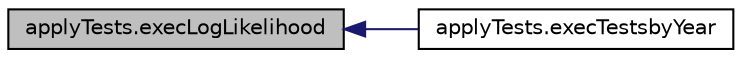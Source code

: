 digraph "applyTests.execLogLikelihood"
{
  edge [fontname="Helvetica",fontsize="10",labelfontname="Helvetica",labelfontsize="10"];
  node [fontname="Helvetica",fontsize="10",shape=record];
  rankdir="LR";
  Node13 [label="applyTests.execLogLikelihood",height=0.2,width=0.4,color="black", fillcolor="grey75", style="filled", fontcolor="black"];
  Node13 -> Node14 [dir="back",color="midnightblue",fontsize="10",style="solid",fontname="Helvetica"];
  Node14 [label="applyTests.execTestsbyYear",height=0.2,width=0.4,color="black", fillcolor="white", style="filled",URL="$namespaceapply_tests.html#ab58e69822c644f8937db0e45f6981979"];
}
